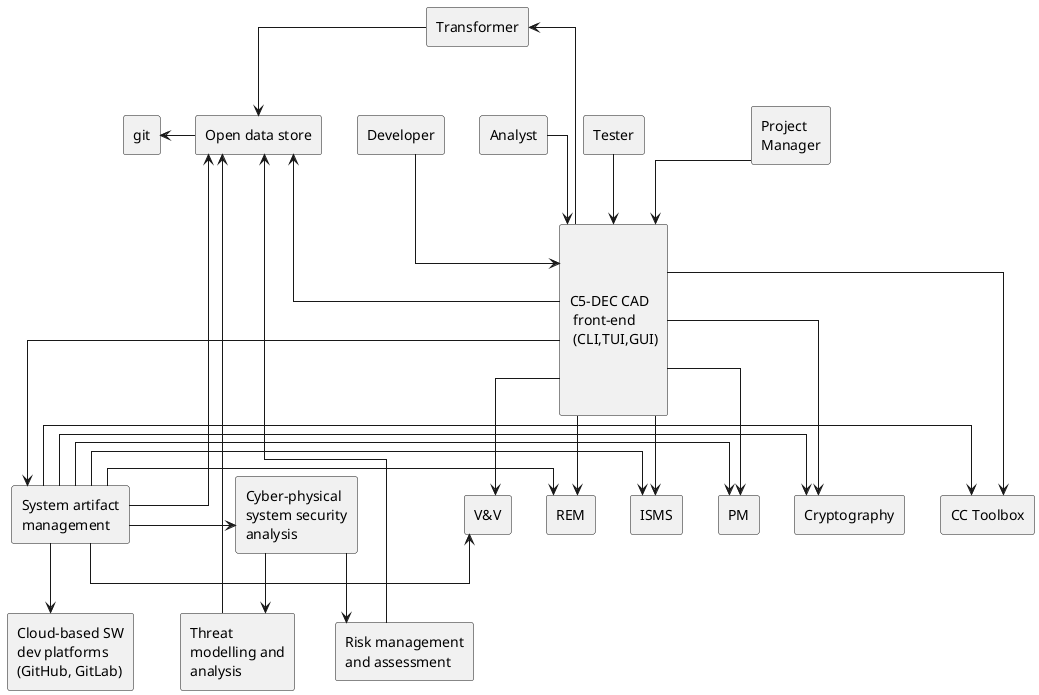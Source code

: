 @startuml
skinparam componentStyle rectangle
skinparam linetype ortho

[\n\n\nC5-DEC CAD\n front-end\n (CLI,TUI,GUI)\n\n\n] as cad

[Developer] --> cad
[Analyst] --> cad
[Tester] --> cad
[Project\nManager] --> cad


[Open data store] -left-> [git]
[Transformer] -down-> [Open data store]
cad -up-> [Transformer]
cad -up-> [Open data store]
cad -right-> [REM]
cad -right-> [V&V]
cad -right-> [CC Toolbox]
cad -right-> [Cryptography]
cad -right-> [PM]
cad -right-> [ISMS]
cad -down-> [System artifact\nmanagement]

[System artifact\nmanagement] -right-> [Open data store]
[System artifact\nmanagement] -right-> [Cyber-physical\nsystem security\nanalysis]
[System artifact\nmanagement] -right-> [REM]
[System artifact\nmanagement] -r-> [V&V]
[System artifact\nmanagement] -r-> [ISMS]
[System artifact\nmanagement] -r-> [PM]
[System artifact\nmanagement] -r-> [Cryptography]
[System artifact\nmanagement] -r-> [CC Toolbox]
[System artifact\nmanagement] --> [Cloud-based SW\ndev platforms\n(GitHub, GitLab)]

[Threat\nmodelling and\nanalysis] --> [Open data store]
[Cyber-physical\nsystem security\nanalysis] --> [Threat\nmodelling and\nanalysis]
[Cyber-physical\nsystem security\nanalysis] --> [Risk management\nand assessment]
[Risk management\nand assessment] --> [Open data store]


@enduml